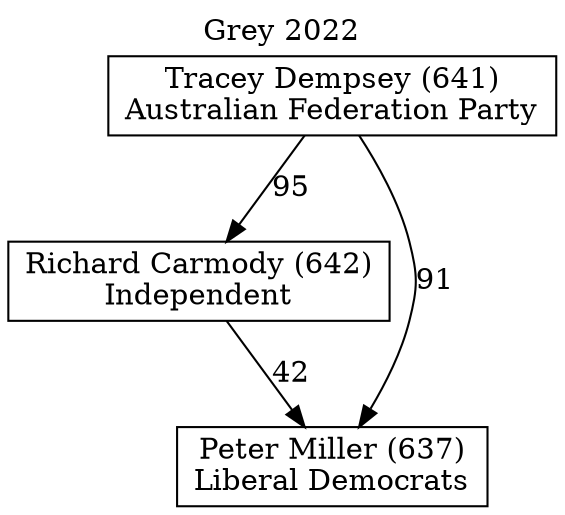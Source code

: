 // House preference flow
digraph "Peter Miller (637)_Grey_2022" {
	graph [label="Grey 2022" labelloc=t mclimit=10]
	node [shape=box]
	"Richard Carmody (642)" [label="Richard Carmody (642)
Independent"]
	"Peter Miller (637)" [label="Peter Miller (637)
Liberal Democrats"]
	"Tracey Dempsey (641)" [label="Tracey Dempsey (641)
Australian Federation Party"]
	"Tracey Dempsey (641)" -> "Richard Carmody (642)" [label=95]
	"Tracey Dempsey (641)" -> "Peter Miller (637)" [label=91]
	"Richard Carmody (642)" -> "Peter Miller (637)" [label=42]
}
